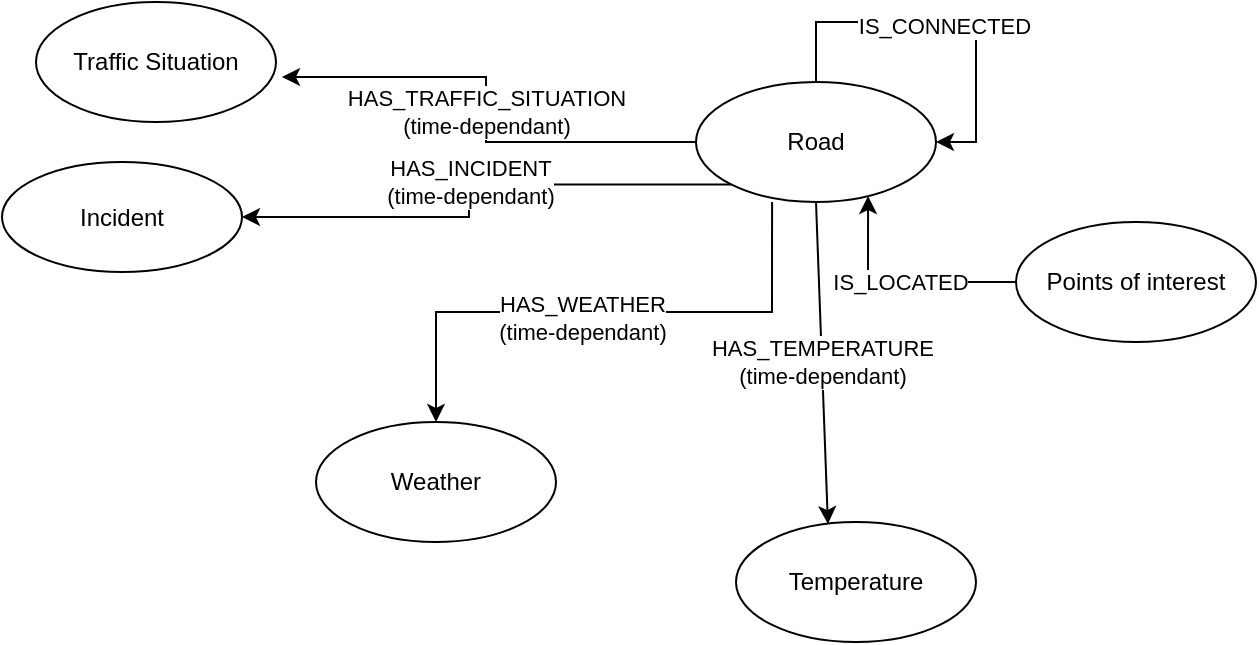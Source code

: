 <mxfile version="19.0.3" type="device"><diagram id="l6fLpSyLQ2XequCTy9tS" name="Page-1"><mxGraphModel dx="2413" dy="745" grid="1" gridSize="10" guides="1" tooltips="1" connect="1" arrows="1" fold="1" page="1" pageScale="1" pageWidth="827" pageHeight="1169" math="0" shadow="0"><root><mxCell id="0"/><mxCell id="1" parent="0"/><mxCell id="CVK_DnbALnRQpaXqQVXa-2" value="Road" style="ellipse;whiteSpace=wrap;html=1;" parent="1" vertex="1"><mxGeometry x="-600" y="50" width="120" height="60" as="geometry"/></mxCell><mxCell id="CVK_DnbALnRQpaXqQVXa-13" value="IS_LOCATED" style="edgeStyle=orthogonalEdgeStyle;rounded=0;orthogonalLoop=1;jettySize=auto;html=1;entryX=0.717;entryY=0.95;entryDx=0;entryDy=0;entryPerimeter=0;" parent="1" source="CVK_DnbALnRQpaXqQVXa-3" target="CVK_DnbALnRQpaXqQVXa-2" edge="1"><mxGeometry relative="1" as="geometry"><mxPoint x="-490" y="130" as="targetPoint"/></mxGeometry></mxCell><mxCell id="CVK_DnbALnRQpaXqQVXa-3" value="Points of interest" style="ellipse;whiteSpace=wrap;html=1;" parent="1" vertex="1"><mxGeometry x="-440" y="120" width="120" height="60" as="geometry"/></mxCell><mxCell id="BgKfWiFMnTX2AtoJ_OBd-2" style="edgeStyle=orthogonalEdgeStyle;rounded=0;orthogonalLoop=1;jettySize=auto;html=1;entryX=0.5;entryY=0;entryDx=0;entryDy=0;exitX=0.317;exitY=1;exitDx=0;exitDy=0;exitPerimeter=0;" parent="1" source="CVK_DnbALnRQpaXqQVXa-2" target="BgKfWiFMnTX2AtoJ_OBd-1" edge="1"><mxGeometry relative="1" as="geometry"><mxPoint x="-740" y="220" as="sourcePoint"/></mxGeometry></mxCell><mxCell id="BgKfWiFMnTX2AtoJ_OBd-3" value="HAS_WEATHER&lt;br&gt;(time-dependant)" style="edgeLabel;html=1;align=center;verticalAlign=middle;resizable=0;points=[];" parent="BgKfWiFMnTX2AtoJ_OBd-2" vertex="1" connectable="0"><mxGeometry x="0.08" y="3" relative="1" as="geometry"><mxPoint as="offset"/></mxGeometry></mxCell><mxCell id="jJKXX-mgVOs7kS4YwXCo-3" style="edgeStyle=orthogonalEdgeStyle;rounded=0;orthogonalLoop=1;jettySize=auto;html=1;exitX=0;exitY=1;exitDx=0;exitDy=0;" parent="1" source="CVK_DnbALnRQpaXqQVXa-2" target="jJKXX-mgVOs7kS4YwXCo-1" edge="1"><mxGeometry relative="1" as="geometry"><mxPoint x="-820" y="190" as="sourcePoint"/></mxGeometry></mxCell><mxCell id="jJKXX-mgVOs7kS4YwXCo-4" value="HAS_INCIDENT&lt;br&gt;(time-dependant)" style="edgeLabel;html=1;align=center;verticalAlign=middle;resizable=0;points=[];" parent="jJKXX-mgVOs7kS4YwXCo-3" vertex="1" connectable="0"><mxGeometry y="-1" relative="1" as="geometry"><mxPoint as="offset"/></mxGeometry></mxCell><mxCell id="zzLDpk-sGfUP1zNuHT5k-4" value="HAS_TRAFFIC_SITUATION&lt;br&gt;(time-dependant)" style="edgeStyle=orthogonalEdgeStyle;rounded=0;orthogonalLoop=1;jettySize=auto;html=1;entryX=1.025;entryY=0.625;entryDx=0;entryDy=0;entryPerimeter=0;exitX=0;exitY=0.5;exitDx=0;exitDy=0;" parent="1" source="CVK_DnbALnRQpaXqQVXa-2" target="CVK_DnbALnRQpaXqQVXa-5" edge="1"><mxGeometry relative="1" as="geometry"><mxPoint x="-740" y="160" as="sourcePoint"/></mxGeometry></mxCell><mxCell id="CVK_DnbALnRQpaXqQVXa-5" value="Traffic Situation" style="ellipse;whiteSpace=wrap;html=1;" parent="1" vertex="1"><mxGeometry x="-930" y="10" width="120" height="60" as="geometry"/></mxCell><mxCell id="BgKfWiFMnTX2AtoJ_OBd-1" value="Weather" style="ellipse;whiteSpace=wrap;html=1;" parent="1" vertex="1"><mxGeometry x="-790" y="220" width="120" height="60" as="geometry"/></mxCell><mxCell id="jJKXX-mgVOs7kS4YwXCo-1" value="Incident&lt;br&gt;" style="ellipse;whiteSpace=wrap;html=1;" parent="1" vertex="1"><mxGeometry x="-947" y="90" width="120" height="55" as="geometry"/></mxCell><mxCell id="jJKXX-mgVOs7kS4YwXCo-5" value="Temperature" style="ellipse;whiteSpace=wrap;html=1;" parent="1" vertex="1"><mxGeometry x="-580" y="270" width="120" height="60" as="geometry"/></mxCell><mxCell id="jJKXX-mgVOs7kS4YwXCo-6" value="HAS_TEMPERATURE&lt;br&gt;(time-dependant)" style="endArrow=classic;html=1;rounded=0;exitX=0.5;exitY=1;exitDx=0;exitDy=0;entryX=0.383;entryY=0.017;entryDx=0;entryDy=0;entryPerimeter=0;" parent="1" source="CVK_DnbALnRQpaXqQVXa-2" target="jJKXX-mgVOs7kS4YwXCo-5" edge="1"><mxGeometry width="50" height="50" relative="1" as="geometry"><mxPoint x="-686.967" y="211.213" as="sourcePoint"/><mxPoint x="-520" y="250" as="targetPoint"/></mxGeometry></mxCell><mxCell id="zzLDpk-sGfUP1zNuHT5k-10" style="edgeStyle=orthogonalEdgeStyle;rounded=0;orthogonalLoop=1;jettySize=auto;html=1;entryX=1;entryY=0.5;entryDx=0;entryDy=0;" parent="1" source="CVK_DnbALnRQpaXqQVXa-2" target="CVK_DnbALnRQpaXqQVXa-2" edge="1"><mxGeometry relative="1" as="geometry"><Array as="points"><mxPoint x="-540" y="20"/><mxPoint x="-460" y="20"/><mxPoint x="-460" y="80"/></Array></mxGeometry></mxCell><mxCell id="zzLDpk-sGfUP1zNuHT5k-11" value="IS_CONNECTED" style="edgeLabel;html=1;align=center;verticalAlign=middle;resizable=0;points=[];" parent="zzLDpk-sGfUP1zNuHT5k-10" vertex="1" connectable="0"><mxGeometry x="-0.012" y="-2" relative="1" as="geometry"><mxPoint as="offset"/></mxGeometry></mxCell></root></mxGraphModel></diagram></mxfile>
